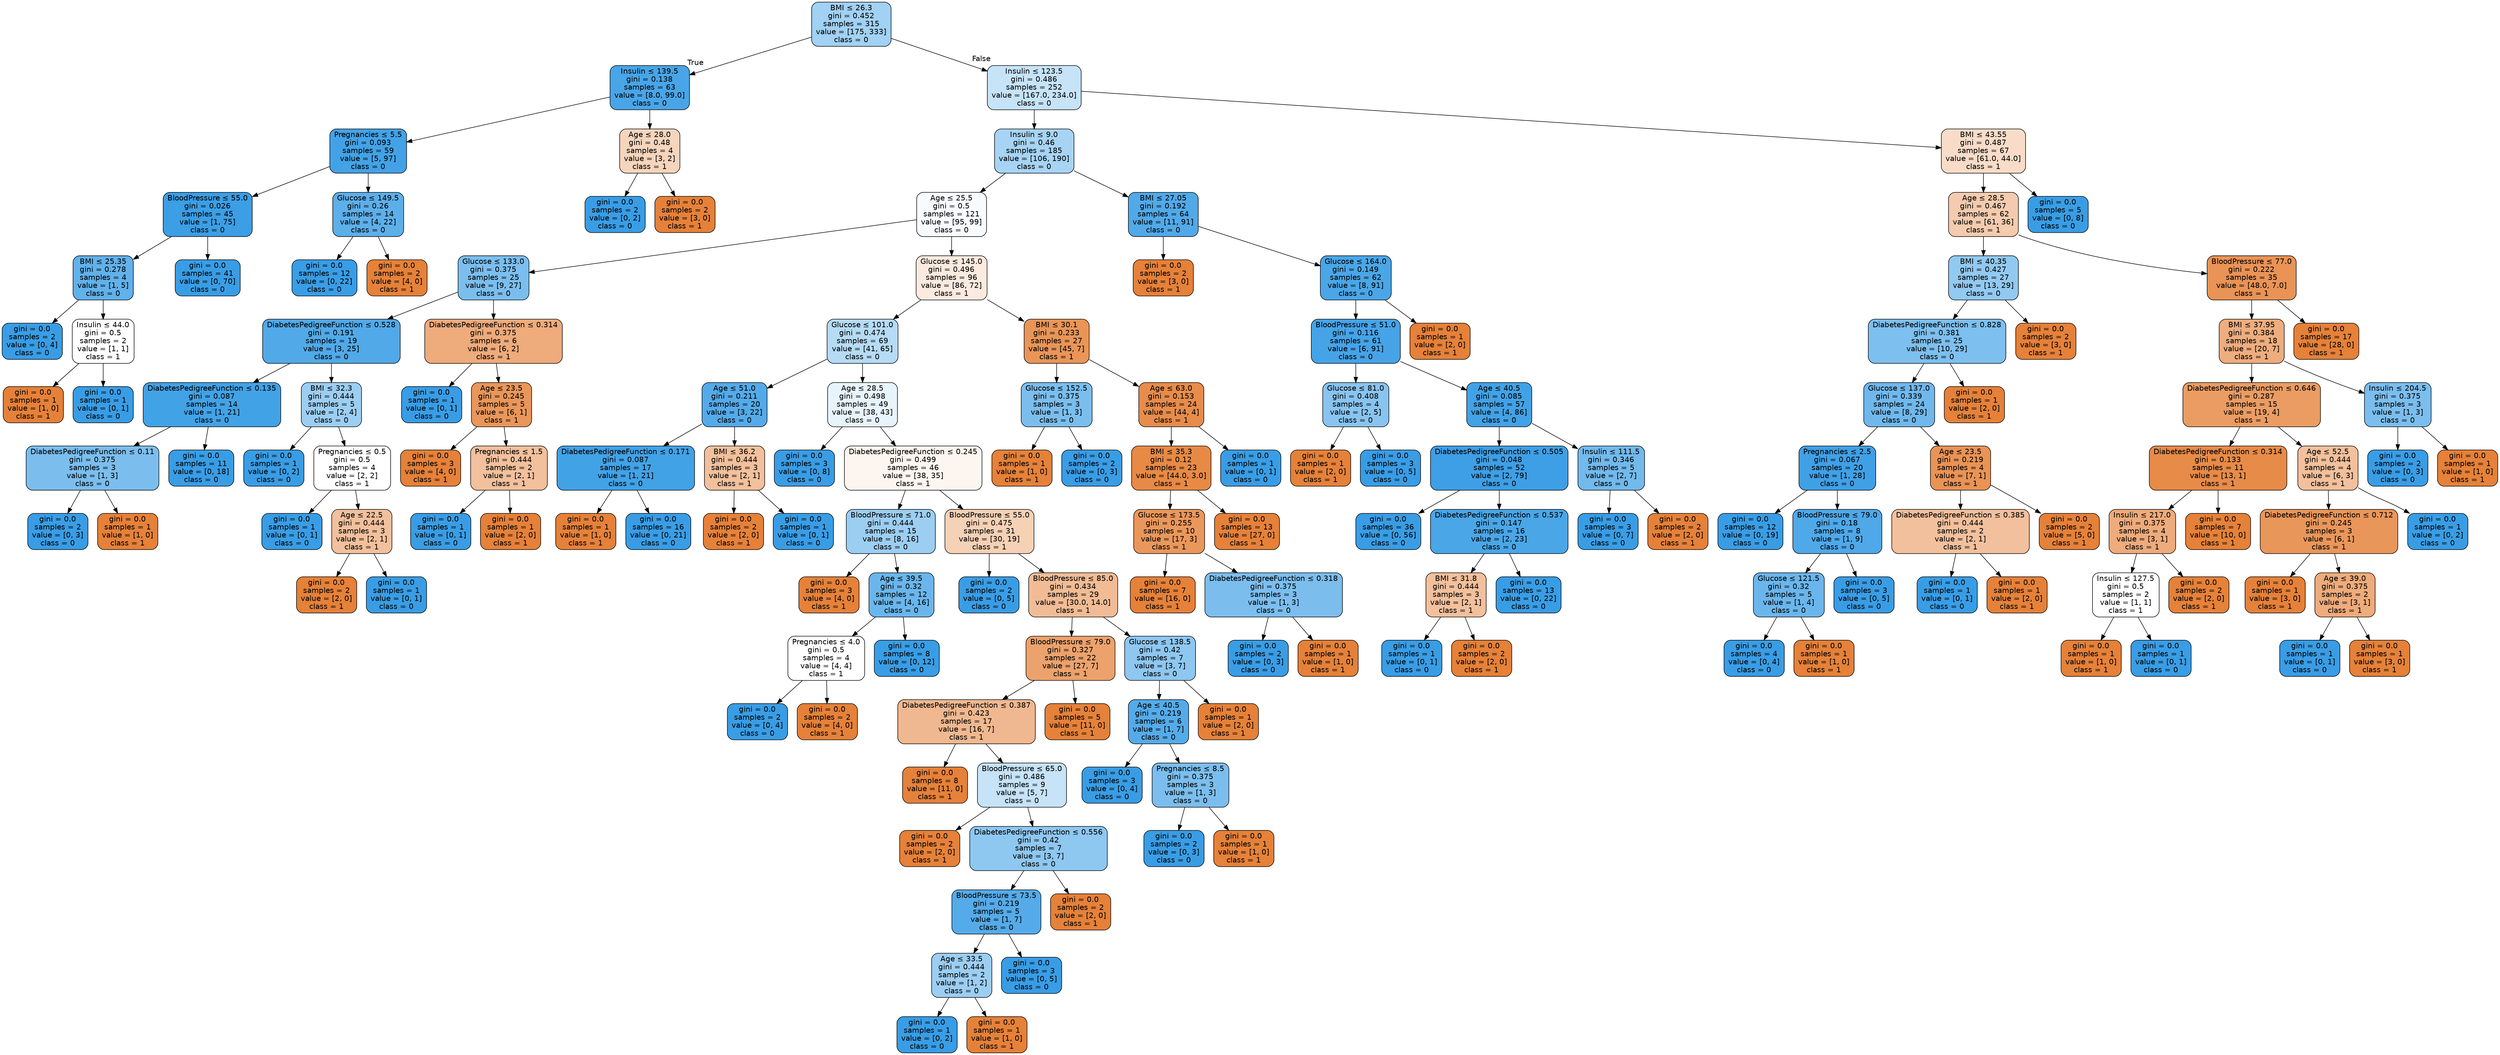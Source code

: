 digraph Tree {
node [shape=box, style="filled, rounded", color="black", fontname="helvetica"] ;
edge [fontname="helvetica"] ;
0 [label=<BMI &le; 26.3<br/>gini = 0.452<br/>samples = 315<br/>value = [175, 333]<br/>class = 0>, fillcolor="#a1d1f3"] ;
1 [label=<Insulin &le; 139.5<br/>gini = 0.138<br/>samples = 63<br/>value = [8.0, 99.0]<br/>class = 0>, fillcolor="#49a5e7"] ;
0 -> 1 [labeldistance=2.5, labelangle=45, headlabel="True"] ;
2 [label=<Pregnancies &le; 5.5<br/>gini = 0.093<br/>samples = 59<br/>value = [5, 97]<br/>class = 0>, fillcolor="#43a2e6"] ;
1 -> 2 ;
3 [label=<BloodPressure &le; 55.0<br/>gini = 0.026<br/>samples = 45<br/>value = [1, 75]<br/>class = 0>, fillcolor="#3c9ee5"] ;
2 -> 3 ;
4 [label=<BMI &le; 25.35<br/>gini = 0.278<br/>samples = 4<br/>value = [1, 5]<br/>class = 0>, fillcolor="#61b1ea"] ;
3 -> 4 ;
5 [label=<gini = 0.0<br/>samples = 2<br/>value = [0, 4]<br/>class = 0>, fillcolor="#399de5"] ;
4 -> 5 ;
6 [label=<Insulin &le; 44.0<br/>gini = 0.5<br/>samples = 2<br/>value = [1, 1]<br/>class = 1>, fillcolor="#ffffff"] ;
4 -> 6 ;
7 [label=<gini = 0.0<br/>samples = 1<br/>value = [1, 0]<br/>class = 1>, fillcolor="#e58139"] ;
6 -> 7 ;
8 [label=<gini = 0.0<br/>samples = 1<br/>value = [0, 1]<br/>class = 0>, fillcolor="#399de5"] ;
6 -> 8 ;
9 [label=<gini = 0.0<br/>samples = 41<br/>value = [0, 70]<br/>class = 0>, fillcolor="#399de5"] ;
3 -> 9 ;
10 [label=<Glucose &le; 149.5<br/>gini = 0.26<br/>samples = 14<br/>value = [4, 22]<br/>class = 0>, fillcolor="#5dafea"] ;
2 -> 10 ;
11 [label=<gini = 0.0<br/>samples = 12<br/>value = [0, 22]<br/>class = 0>, fillcolor="#399de5"] ;
10 -> 11 ;
12 [label=<gini = 0.0<br/>samples = 2<br/>value = [4, 0]<br/>class = 1>, fillcolor="#e58139"] ;
10 -> 12 ;
13 [label=<Age &le; 28.0<br/>gini = 0.48<br/>samples = 4<br/>value = [3, 2]<br/>class = 1>, fillcolor="#f6d5bd"] ;
1 -> 13 ;
14 [label=<gini = 0.0<br/>samples = 2<br/>value = [0, 2]<br/>class = 0>, fillcolor="#399de5"] ;
13 -> 14 ;
15 [label=<gini = 0.0<br/>samples = 2<br/>value = [3, 0]<br/>class = 1>, fillcolor="#e58139"] ;
13 -> 15 ;
16 [label=<Insulin &le; 123.5<br/>gini = 0.486<br/>samples = 252<br/>value = [167.0, 234.0]<br/>class = 0>, fillcolor="#c6e3f8"] ;
0 -> 16 [labeldistance=2.5, labelangle=-45, headlabel="False"] ;
17 [label=<Insulin &le; 9.0<br/>gini = 0.46<br/>samples = 185<br/>value = [106, 190]<br/>class = 0>, fillcolor="#a7d4f4"] ;
16 -> 17 ;
18 [label=<Age &le; 25.5<br/>gini = 0.5<br/>samples = 121<br/>value = [95, 99]<br/>class = 0>, fillcolor="#f7fbfe"] ;
17 -> 18 ;
19 [label=<Glucose &le; 133.0<br/>gini = 0.375<br/>samples = 25<br/>value = [9, 27]<br/>class = 0>, fillcolor="#7bbeee"] ;
18 -> 19 ;
20 [label=<DiabetesPedigreeFunction &le; 0.528<br/>gini = 0.191<br/>samples = 19<br/>value = [3, 25]<br/>class = 0>, fillcolor="#51a9e8"] ;
19 -> 20 ;
21 [label=<DiabetesPedigreeFunction &le; 0.135<br/>gini = 0.087<br/>samples = 14<br/>value = [1, 21]<br/>class = 0>, fillcolor="#42a2e6"] ;
20 -> 21 ;
22 [label=<DiabetesPedigreeFunction &le; 0.11<br/>gini = 0.375<br/>samples = 3<br/>value = [1, 3]<br/>class = 0>, fillcolor="#7bbeee"] ;
21 -> 22 ;
23 [label=<gini = 0.0<br/>samples = 2<br/>value = [0, 3]<br/>class = 0>, fillcolor="#399de5"] ;
22 -> 23 ;
24 [label=<gini = 0.0<br/>samples = 1<br/>value = [1, 0]<br/>class = 1>, fillcolor="#e58139"] ;
22 -> 24 ;
25 [label=<gini = 0.0<br/>samples = 11<br/>value = [0, 18]<br/>class = 0>, fillcolor="#399de5"] ;
21 -> 25 ;
26 [label=<BMI &le; 32.3<br/>gini = 0.444<br/>samples = 5<br/>value = [2, 4]<br/>class = 0>, fillcolor="#9ccef2"] ;
20 -> 26 ;
27 [label=<gini = 0.0<br/>samples = 1<br/>value = [0, 2]<br/>class = 0>, fillcolor="#399de5"] ;
26 -> 27 ;
28 [label=<Pregnancies &le; 0.5<br/>gini = 0.5<br/>samples = 4<br/>value = [2, 2]<br/>class = 1>, fillcolor="#ffffff"] ;
26 -> 28 ;
29 [label=<gini = 0.0<br/>samples = 1<br/>value = [0, 1]<br/>class = 0>, fillcolor="#399de5"] ;
28 -> 29 ;
30 [label=<Age &le; 22.5<br/>gini = 0.444<br/>samples = 3<br/>value = [2, 1]<br/>class = 1>, fillcolor="#f2c09c"] ;
28 -> 30 ;
31 [label=<gini = 0.0<br/>samples = 2<br/>value = [2, 0]<br/>class = 1>, fillcolor="#e58139"] ;
30 -> 31 ;
32 [label=<gini = 0.0<br/>samples = 1<br/>value = [0, 1]<br/>class = 0>, fillcolor="#399de5"] ;
30 -> 32 ;
33 [label=<DiabetesPedigreeFunction &le; 0.314<br/>gini = 0.375<br/>samples = 6<br/>value = [6, 2]<br/>class = 1>, fillcolor="#eeab7b"] ;
19 -> 33 ;
34 [label=<gini = 0.0<br/>samples = 1<br/>value = [0, 1]<br/>class = 0>, fillcolor="#399de5"] ;
33 -> 34 ;
35 [label=<Age &le; 23.5<br/>gini = 0.245<br/>samples = 5<br/>value = [6, 1]<br/>class = 1>, fillcolor="#e9965a"] ;
33 -> 35 ;
36 [label=<gini = 0.0<br/>samples = 3<br/>value = [4, 0]<br/>class = 1>, fillcolor="#e58139"] ;
35 -> 36 ;
37 [label=<Pregnancies &le; 1.5<br/>gini = 0.444<br/>samples = 2<br/>value = [2, 1]<br/>class = 1>, fillcolor="#f2c09c"] ;
35 -> 37 ;
38 [label=<gini = 0.0<br/>samples = 1<br/>value = [0, 1]<br/>class = 0>, fillcolor="#399de5"] ;
37 -> 38 ;
39 [label=<gini = 0.0<br/>samples = 1<br/>value = [2, 0]<br/>class = 1>, fillcolor="#e58139"] ;
37 -> 39 ;
40 [label=<Glucose &le; 145.0<br/>gini = 0.496<br/>samples = 96<br/>value = [86, 72]<br/>class = 1>, fillcolor="#fbeadf"] ;
18 -> 40 ;
41 [label=<Glucose &le; 101.0<br/>gini = 0.474<br/>samples = 69<br/>value = [41, 65]<br/>class = 0>, fillcolor="#b6dbf5"] ;
40 -> 41 ;
42 [label=<Age &le; 51.0<br/>gini = 0.211<br/>samples = 20<br/>value = [3, 22]<br/>class = 0>, fillcolor="#54aae9"] ;
41 -> 42 ;
43 [label=<DiabetesPedigreeFunction &le; 0.171<br/>gini = 0.087<br/>samples = 17<br/>value = [1, 21]<br/>class = 0>, fillcolor="#42a2e6"] ;
42 -> 43 ;
44 [label=<gini = 0.0<br/>samples = 1<br/>value = [1, 0]<br/>class = 1>, fillcolor="#e58139"] ;
43 -> 44 ;
45 [label=<gini = 0.0<br/>samples = 16<br/>value = [0, 21]<br/>class = 0>, fillcolor="#399de5"] ;
43 -> 45 ;
46 [label=<BMI &le; 36.2<br/>gini = 0.444<br/>samples = 3<br/>value = [2, 1]<br/>class = 1>, fillcolor="#f2c09c"] ;
42 -> 46 ;
47 [label=<gini = 0.0<br/>samples = 2<br/>value = [2, 0]<br/>class = 1>, fillcolor="#e58139"] ;
46 -> 47 ;
48 [label=<gini = 0.0<br/>samples = 1<br/>value = [0, 1]<br/>class = 0>, fillcolor="#399de5"] ;
46 -> 48 ;
49 [label=<Age &le; 28.5<br/>gini = 0.498<br/>samples = 49<br/>value = [38, 43]<br/>class = 0>, fillcolor="#e8f4fc"] ;
41 -> 49 ;
50 [label=<gini = 0.0<br/>samples = 3<br/>value = [0, 8]<br/>class = 0>, fillcolor="#399de5"] ;
49 -> 50 ;
51 [label=<DiabetesPedigreeFunction &le; 0.245<br/>gini = 0.499<br/>samples = 46<br/>value = [38, 35]<br/>class = 1>, fillcolor="#fdf5ef"] ;
49 -> 51 ;
52 [label=<BloodPressure &le; 71.0<br/>gini = 0.444<br/>samples = 15<br/>value = [8, 16]<br/>class = 0>, fillcolor="#9ccef2"] ;
51 -> 52 ;
53 [label=<gini = 0.0<br/>samples = 3<br/>value = [4, 0]<br/>class = 1>, fillcolor="#e58139"] ;
52 -> 53 ;
54 [label=<Age &le; 39.5<br/>gini = 0.32<br/>samples = 12<br/>value = [4, 16]<br/>class = 0>, fillcolor="#6ab6ec"] ;
52 -> 54 ;
55 [label=<Pregnancies &le; 4.0<br/>gini = 0.5<br/>samples = 4<br/>value = [4, 4]<br/>class = 1>, fillcolor="#ffffff"] ;
54 -> 55 ;
56 [label=<gini = 0.0<br/>samples = 2<br/>value = [0, 4]<br/>class = 0>, fillcolor="#399de5"] ;
55 -> 56 ;
57 [label=<gini = 0.0<br/>samples = 2<br/>value = [4, 0]<br/>class = 1>, fillcolor="#e58139"] ;
55 -> 57 ;
58 [label=<gini = 0.0<br/>samples = 8<br/>value = [0, 12]<br/>class = 0>, fillcolor="#399de5"] ;
54 -> 58 ;
59 [label=<BloodPressure &le; 55.0<br/>gini = 0.475<br/>samples = 31<br/>value = [30, 19]<br/>class = 1>, fillcolor="#f5d1b6"] ;
51 -> 59 ;
60 [label=<gini = 0.0<br/>samples = 2<br/>value = [0, 5]<br/>class = 0>, fillcolor="#399de5"] ;
59 -> 60 ;
61 [label=<BloodPressure &le; 85.0<br/>gini = 0.434<br/>samples = 29<br/>value = [30.0, 14.0]<br/>class = 1>, fillcolor="#f1bc95"] ;
59 -> 61 ;
62 [label=<BloodPressure &le; 79.0<br/>gini = 0.327<br/>samples = 22<br/>value = [27, 7]<br/>class = 1>, fillcolor="#eca26c"] ;
61 -> 62 ;
63 [label=<DiabetesPedigreeFunction &le; 0.387<br/>gini = 0.423<br/>samples = 17<br/>value = [16, 7]<br/>class = 1>, fillcolor="#f0b890"] ;
62 -> 63 ;
64 [label=<gini = 0.0<br/>samples = 8<br/>value = [11, 0]<br/>class = 1>, fillcolor="#e58139"] ;
63 -> 64 ;
65 [label=<BloodPressure &le; 65.0<br/>gini = 0.486<br/>samples = 9<br/>value = [5, 7]<br/>class = 0>, fillcolor="#c6e3f8"] ;
63 -> 65 ;
66 [label=<gini = 0.0<br/>samples = 2<br/>value = [2, 0]<br/>class = 1>, fillcolor="#e58139"] ;
65 -> 66 ;
67 [label=<DiabetesPedigreeFunction &le; 0.556<br/>gini = 0.42<br/>samples = 7<br/>value = [3, 7]<br/>class = 0>, fillcolor="#8ec7f0"] ;
65 -> 67 ;
68 [label=<BloodPressure &le; 73.5<br/>gini = 0.219<br/>samples = 5<br/>value = [1, 7]<br/>class = 0>, fillcolor="#55abe9"] ;
67 -> 68 ;
69 [label=<Age &le; 33.5<br/>gini = 0.444<br/>samples = 2<br/>value = [1, 2]<br/>class = 0>, fillcolor="#9ccef2"] ;
68 -> 69 ;
70 [label=<gini = 0.0<br/>samples = 1<br/>value = [0, 2]<br/>class = 0>, fillcolor="#399de5"] ;
69 -> 70 ;
71 [label=<gini = 0.0<br/>samples = 1<br/>value = [1, 0]<br/>class = 1>, fillcolor="#e58139"] ;
69 -> 71 ;
72 [label=<gini = 0.0<br/>samples = 3<br/>value = [0, 5]<br/>class = 0>, fillcolor="#399de5"] ;
68 -> 72 ;
73 [label=<gini = 0.0<br/>samples = 2<br/>value = [2, 0]<br/>class = 1>, fillcolor="#e58139"] ;
67 -> 73 ;
74 [label=<gini = 0.0<br/>samples = 5<br/>value = [11, 0]<br/>class = 1>, fillcolor="#e58139"] ;
62 -> 74 ;
75 [label=<Glucose &le; 138.5<br/>gini = 0.42<br/>samples = 7<br/>value = [3, 7]<br/>class = 0>, fillcolor="#8ec7f0"] ;
61 -> 75 ;
76 [label=<Age &le; 40.5<br/>gini = 0.219<br/>samples = 6<br/>value = [1, 7]<br/>class = 0>, fillcolor="#55abe9"] ;
75 -> 76 ;
77 [label=<gini = 0.0<br/>samples = 3<br/>value = [0, 4]<br/>class = 0>, fillcolor="#399de5"] ;
76 -> 77 ;
78 [label=<Pregnancies &le; 8.5<br/>gini = 0.375<br/>samples = 3<br/>value = [1, 3]<br/>class = 0>, fillcolor="#7bbeee"] ;
76 -> 78 ;
79 [label=<gini = 0.0<br/>samples = 2<br/>value = [0, 3]<br/>class = 0>, fillcolor="#399de5"] ;
78 -> 79 ;
80 [label=<gini = 0.0<br/>samples = 1<br/>value = [1, 0]<br/>class = 1>, fillcolor="#e58139"] ;
78 -> 80 ;
81 [label=<gini = 0.0<br/>samples = 1<br/>value = [2, 0]<br/>class = 1>, fillcolor="#e58139"] ;
75 -> 81 ;
82 [label=<BMI &le; 30.1<br/>gini = 0.233<br/>samples = 27<br/>value = [45, 7]<br/>class = 1>, fillcolor="#e99558"] ;
40 -> 82 ;
83 [label=<Glucose &le; 152.5<br/>gini = 0.375<br/>samples = 3<br/>value = [1, 3]<br/>class = 0>, fillcolor="#7bbeee"] ;
82 -> 83 ;
84 [label=<gini = 0.0<br/>samples = 1<br/>value = [1, 0]<br/>class = 1>, fillcolor="#e58139"] ;
83 -> 84 ;
85 [label=<gini = 0.0<br/>samples = 2<br/>value = [0, 3]<br/>class = 0>, fillcolor="#399de5"] ;
83 -> 85 ;
86 [label=<Age &le; 63.0<br/>gini = 0.153<br/>samples = 24<br/>value = [44, 4]<br/>class = 1>, fillcolor="#e78c4b"] ;
82 -> 86 ;
87 [label=<BMI &le; 35.3<br/>gini = 0.12<br/>samples = 23<br/>value = [44.0, 3.0]<br/>class = 1>, fillcolor="#e78a46"] ;
86 -> 87 ;
88 [label=<Glucose &le; 173.5<br/>gini = 0.255<br/>samples = 10<br/>value = [17, 3]<br/>class = 1>, fillcolor="#ea975c"] ;
87 -> 88 ;
89 [label=<gini = 0.0<br/>samples = 7<br/>value = [16, 0]<br/>class = 1>, fillcolor="#e58139"] ;
88 -> 89 ;
90 [label=<DiabetesPedigreeFunction &le; 0.318<br/>gini = 0.375<br/>samples = 3<br/>value = [1, 3]<br/>class = 0>, fillcolor="#7bbeee"] ;
88 -> 90 ;
91 [label=<gini = 0.0<br/>samples = 2<br/>value = [0, 3]<br/>class = 0>, fillcolor="#399de5"] ;
90 -> 91 ;
92 [label=<gini = 0.0<br/>samples = 1<br/>value = [1, 0]<br/>class = 1>, fillcolor="#e58139"] ;
90 -> 92 ;
93 [label=<gini = 0.0<br/>samples = 13<br/>value = [27, 0]<br/>class = 1>, fillcolor="#e58139"] ;
87 -> 93 ;
94 [label=<gini = 0.0<br/>samples = 1<br/>value = [0, 1]<br/>class = 0>, fillcolor="#399de5"] ;
86 -> 94 ;
95 [label=<BMI &le; 27.05<br/>gini = 0.192<br/>samples = 64<br/>value = [11, 91]<br/>class = 0>, fillcolor="#51a9e8"] ;
17 -> 95 ;
96 [label=<gini = 0.0<br/>samples = 2<br/>value = [3, 0]<br/>class = 1>, fillcolor="#e58139"] ;
95 -> 96 ;
97 [label=<Glucose &le; 164.0<br/>gini = 0.149<br/>samples = 62<br/>value = [8, 91]<br/>class = 0>, fillcolor="#4aa6e7"] ;
95 -> 97 ;
98 [label=<BloodPressure &le; 51.0<br/>gini = 0.116<br/>samples = 61<br/>value = [6, 91]<br/>class = 0>, fillcolor="#46a3e7"] ;
97 -> 98 ;
99 [label=<Glucose &le; 81.0<br/>gini = 0.408<br/>samples = 4<br/>value = [2, 5]<br/>class = 0>, fillcolor="#88c4ef"] ;
98 -> 99 ;
100 [label=<gini = 0.0<br/>samples = 1<br/>value = [2, 0]<br/>class = 1>, fillcolor="#e58139"] ;
99 -> 100 ;
101 [label=<gini = 0.0<br/>samples = 3<br/>value = [0, 5]<br/>class = 0>, fillcolor="#399de5"] ;
99 -> 101 ;
102 [label=<Age &le; 40.5<br/>gini = 0.085<br/>samples = 57<br/>value = [4, 86]<br/>class = 0>, fillcolor="#42a2e6"] ;
98 -> 102 ;
103 [label=<DiabetesPedigreeFunction &le; 0.505<br/>gini = 0.048<br/>samples = 52<br/>value = [2, 79]<br/>class = 0>, fillcolor="#3e9fe6"] ;
102 -> 103 ;
104 [label=<gini = 0.0<br/>samples = 36<br/>value = [0, 56]<br/>class = 0>, fillcolor="#399de5"] ;
103 -> 104 ;
105 [label=<DiabetesPedigreeFunction &le; 0.537<br/>gini = 0.147<br/>samples = 16<br/>value = [2, 23]<br/>class = 0>, fillcolor="#4aa6e7"] ;
103 -> 105 ;
106 [label=<BMI &le; 31.8<br/>gini = 0.444<br/>samples = 3<br/>value = [2, 1]<br/>class = 1>, fillcolor="#f2c09c"] ;
105 -> 106 ;
107 [label=<gini = 0.0<br/>samples = 1<br/>value = [0, 1]<br/>class = 0>, fillcolor="#399de5"] ;
106 -> 107 ;
108 [label=<gini = 0.0<br/>samples = 2<br/>value = [2, 0]<br/>class = 1>, fillcolor="#e58139"] ;
106 -> 108 ;
109 [label=<gini = 0.0<br/>samples = 13<br/>value = [0, 22]<br/>class = 0>, fillcolor="#399de5"] ;
105 -> 109 ;
110 [label=<Insulin &le; 111.5<br/>gini = 0.346<br/>samples = 5<br/>value = [2, 7]<br/>class = 0>, fillcolor="#72b9ec"] ;
102 -> 110 ;
111 [label=<gini = 0.0<br/>samples = 3<br/>value = [0, 7]<br/>class = 0>, fillcolor="#399de5"] ;
110 -> 111 ;
112 [label=<gini = 0.0<br/>samples = 2<br/>value = [2, 0]<br/>class = 1>, fillcolor="#e58139"] ;
110 -> 112 ;
113 [label=<gini = 0.0<br/>samples = 1<br/>value = [2, 0]<br/>class = 1>, fillcolor="#e58139"] ;
97 -> 113 ;
114 [label=<BMI &le; 43.55<br/>gini = 0.487<br/>samples = 67<br/>value = [61.0, 44.0]<br/>class = 1>, fillcolor="#f8dcc8"] ;
16 -> 114 ;
115 [label=<Age &le; 28.5<br/>gini = 0.467<br/>samples = 62<br/>value = [61, 36]<br/>class = 1>, fillcolor="#f4cbae"] ;
114 -> 115 ;
116 [label=<BMI &le; 40.35<br/>gini = 0.427<br/>samples = 27<br/>value = [13, 29]<br/>class = 0>, fillcolor="#92c9f1"] ;
115 -> 116 ;
117 [label=<DiabetesPedigreeFunction &le; 0.828<br/>gini = 0.381<br/>samples = 25<br/>value = [10, 29]<br/>class = 0>, fillcolor="#7dbfee"] ;
116 -> 117 ;
118 [label=<Glucose &le; 137.0<br/>gini = 0.339<br/>samples = 24<br/>value = [8, 29]<br/>class = 0>, fillcolor="#70b8ec"] ;
117 -> 118 ;
119 [label=<Pregnancies &le; 2.5<br/>gini = 0.067<br/>samples = 20<br/>value = [1, 28]<br/>class = 0>, fillcolor="#40a0e6"] ;
118 -> 119 ;
120 [label=<gini = 0.0<br/>samples = 12<br/>value = [0, 19]<br/>class = 0>, fillcolor="#399de5"] ;
119 -> 120 ;
121 [label=<BloodPressure &le; 79.0<br/>gini = 0.18<br/>samples = 8<br/>value = [1, 9]<br/>class = 0>, fillcolor="#4fa8e8"] ;
119 -> 121 ;
122 [label=<Glucose &le; 121.5<br/>gini = 0.32<br/>samples = 5<br/>value = [1, 4]<br/>class = 0>, fillcolor="#6ab6ec"] ;
121 -> 122 ;
123 [label=<gini = 0.0<br/>samples = 4<br/>value = [0, 4]<br/>class = 0>, fillcolor="#399de5"] ;
122 -> 123 ;
124 [label=<gini = 0.0<br/>samples = 1<br/>value = [1, 0]<br/>class = 1>, fillcolor="#e58139"] ;
122 -> 124 ;
125 [label=<gini = 0.0<br/>samples = 3<br/>value = [0, 5]<br/>class = 0>, fillcolor="#399de5"] ;
121 -> 125 ;
126 [label=<Age &le; 23.5<br/>gini = 0.219<br/>samples = 4<br/>value = [7, 1]<br/>class = 1>, fillcolor="#e99355"] ;
118 -> 126 ;
127 [label=<DiabetesPedigreeFunction &le; 0.385<br/>gini = 0.444<br/>samples = 2<br/>value = [2, 1]<br/>class = 1>, fillcolor="#f2c09c"] ;
126 -> 127 ;
128 [label=<gini = 0.0<br/>samples = 1<br/>value = [0, 1]<br/>class = 0>, fillcolor="#399de5"] ;
127 -> 128 ;
129 [label=<gini = 0.0<br/>samples = 1<br/>value = [2, 0]<br/>class = 1>, fillcolor="#e58139"] ;
127 -> 129 ;
130 [label=<gini = 0.0<br/>samples = 2<br/>value = [5, 0]<br/>class = 1>, fillcolor="#e58139"] ;
126 -> 130 ;
131 [label=<gini = 0.0<br/>samples = 1<br/>value = [2, 0]<br/>class = 1>, fillcolor="#e58139"] ;
117 -> 131 ;
132 [label=<gini = 0.0<br/>samples = 2<br/>value = [3, 0]<br/>class = 1>, fillcolor="#e58139"] ;
116 -> 132 ;
133 [label=<BloodPressure &le; 77.0<br/>gini = 0.222<br/>samples = 35<br/>value = [48.0, 7.0]<br/>class = 1>, fillcolor="#e99356"] ;
115 -> 133 ;
134 [label=<BMI &le; 37.95<br/>gini = 0.384<br/>samples = 18<br/>value = [20, 7]<br/>class = 1>, fillcolor="#eead7e"] ;
133 -> 134 ;
135 [label=<DiabetesPedigreeFunction &le; 0.646<br/>gini = 0.287<br/>samples = 15<br/>value = [19, 4]<br/>class = 1>, fillcolor="#ea9c63"] ;
134 -> 135 ;
136 [label=<DiabetesPedigreeFunction &le; 0.314<br/>gini = 0.133<br/>samples = 11<br/>value = [13, 1]<br/>class = 1>, fillcolor="#e78b48"] ;
135 -> 136 ;
137 [label=<Insulin &le; 217.0<br/>gini = 0.375<br/>samples = 4<br/>value = [3, 1]<br/>class = 1>, fillcolor="#eeab7b"] ;
136 -> 137 ;
138 [label=<Insulin &le; 127.5<br/>gini = 0.5<br/>samples = 2<br/>value = [1, 1]<br/>class = 1>, fillcolor="#ffffff"] ;
137 -> 138 ;
139 [label=<gini = 0.0<br/>samples = 1<br/>value = [1, 0]<br/>class = 1>, fillcolor="#e58139"] ;
138 -> 139 ;
140 [label=<gini = 0.0<br/>samples = 1<br/>value = [0, 1]<br/>class = 0>, fillcolor="#399de5"] ;
138 -> 140 ;
141 [label=<gini = 0.0<br/>samples = 2<br/>value = [2, 0]<br/>class = 1>, fillcolor="#e58139"] ;
137 -> 141 ;
142 [label=<gini = 0.0<br/>samples = 7<br/>value = [10, 0]<br/>class = 1>, fillcolor="#e58139"] ;
136 -> 142 ;
143 [label=<Age &le; 52.5<br/>gini = 0.444<br/>samples = 4<br/>value = [6, 3]<br/>class = 1>, fillcolor="#f2c09c"] ;
135 -> 143 ;
144 [label=<DiabetesPedigreeFunction &le; 0.712<br/>gini = 0.245<br/>samples = 3<br/>value = [6, 1]<br/>class = 1>, fillcolor="#e9965a"] ;
143 -> 144 ;
145 [label=<gini = 0.0<br/>samples = 1<br/>value = [3, 0]<br/>class = 1>, fillcolor="#e58139"] ;
144 -> 145 ;
146 [label=<Age &le; 39.0<br/>gini = 0.375<br/>samples = 2<br/>value = [3, 1]<br/>class = 1>, fillcolor="#eeab7b"] ;
144 -> 146 ;
147 [label=<gini = 0.0<br/>samples = 1<br/>value = [0, 1]<br/>class = 0>, fillcolor="#399de5"] ;
146 -> 147 ;
148 [label=<gini = 0.0<br/>samples = 1<br/>value = [3, 0]<br/>class = 1>, fillcolor="#e58139"] ;
146 -> 148 ;
149 [label=<gini = 0.0<br/>samples = 1<br/>value = [0, 2]<br/>class = 0>, fillcolor="#399de5"] ;
143 -> 149 ;
150 [label=<Insulin &le; 204.5<br/>gini = 0.375<br/>samples = 3<br/>value = [1, 3]<br/>class = 0>, fillcolor="#7bbeee"] ;
134 -> 150 ;
151 [label=<gini = 0.0<br/>samples = 2<br/>value = [0, 3]<br/>class = 0>, fillcolor="#399de5"] ;
150 -> 151 ;
152 [label=<gini = 0.0<br/>samples = 1<br/>value = [1, 0]<br/>class = 1>, fillcolor="#e58139"] ;
150 -> 152 ;
153 [label=<gini = 0.0<br/>samples = 17<br/>value = [28, 0]<br/>class = 1>, fillcolor="#e58139"] ;
133 -> 153 ;
154 [label=<gini = 0.0<br/>samples = 5<br/>value = [0, 8]<br/>class = 0>, fillcolor="#399de5"] ;
114 -> 154 ;
}